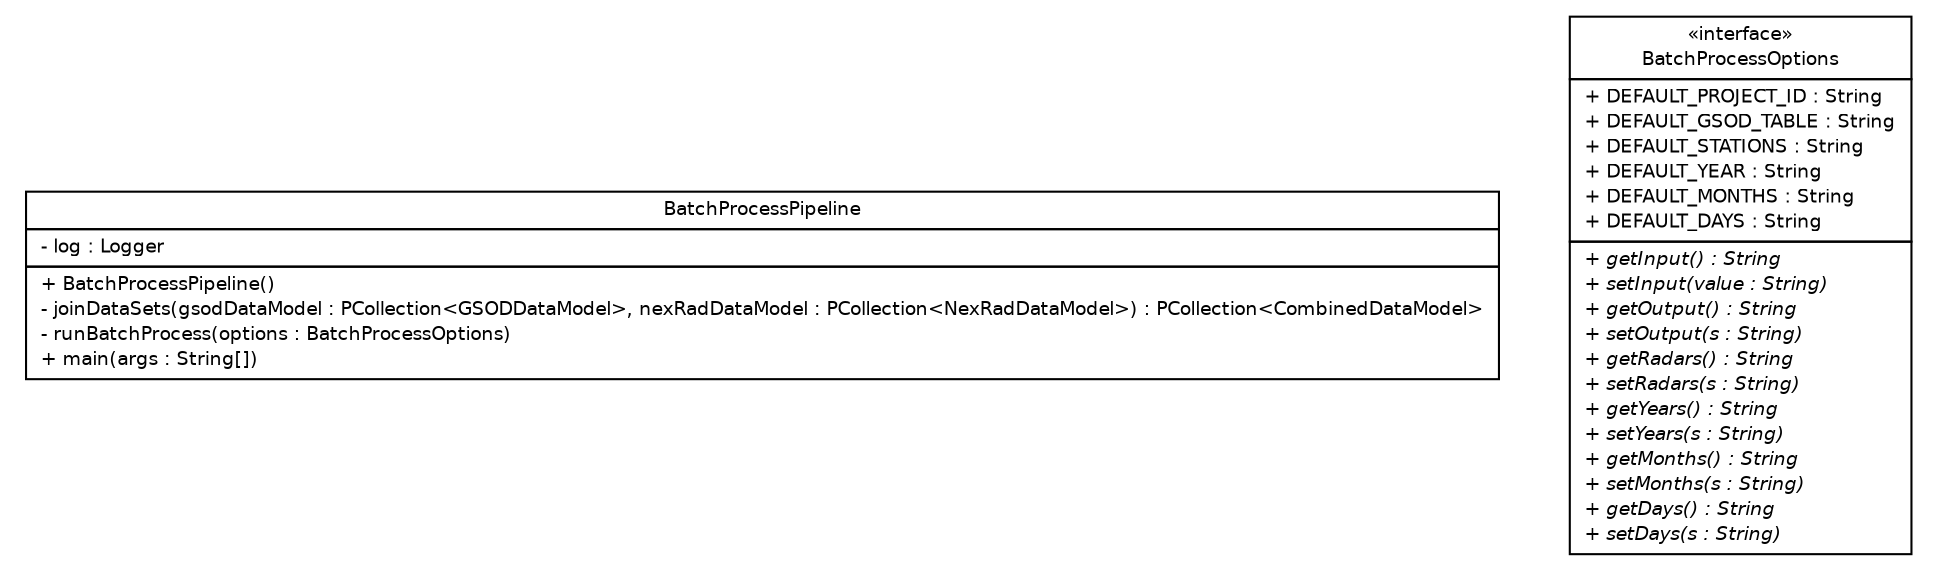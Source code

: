 #!/usr/local/bin/dot
#
# Class diagram 
# Generated by UMLGraph version R5_6-24-gf6e263 (http://www.umlgraph.org/)
#

digraph G {
	edge [fontname="Helvetica",fontsize=10,labelfontname="Helvetica",labelfontsize=10];
	node [fontname="Helvetica",fontsize=10,shape=plaintext];
	nodesep=0.25;
	ranksep=0.5;
	// com.ohair.stephen.edp.BatchProcessPipeline
	c24 [label=<<table title="com.ohair.stephen.edp.BatchProcessPipeline" border="0" cellborder="1" cellspacing="0" cellpadding="2" port="p" href="./BatchProcessPipeline.html">
		<tr><td><table border="0" cellspacing="0" cellpadding="1">
<tr><td align="center" balign="center"> BatchProcessPipeline </td></tr>
		</table></td></tr>
		<tr><td><table border="0" cellspacing="0" cellpadding="1">
<tr><td align="left" balign="left"> - log : Logger </td></tr>
		</table></td></tr>
		<tr><td><table border="0" cellspacing="0" cellpadding="1">
<tr><td align="left" balign="left"> + BatchProcessPipeline() </td></tr>
<tr><td align="left" balign="left"> - joinDataSets(gsodDataModel : PCollection&lt;GSODDataModel&gt;, nexRadDataModel : PCollection&lt;NexRadDataModel&gt;) : PCollection&lt;CombinedDataModel&gt; </td></tr>
<tr><td align="left" balign="left"> - runBatchProcess(options : BatchProcessOptions) </td></tr>
<tr><td align="left" balign="left"> + main(args : String[]) </td></tr>
		</table></td></tr>
		</table>>, URL="./BatchProcessPipeline.html", fontname="Helvetica", fontcolor="black", fontsize=9.0];
	// com.ohair.stephen.edp.BatchProcessOptions
	c25 [label=<<table title="com.ohair.stephen.edp.BatchProcessOptions" border="0" cellborder="1" cellspacing="0" cellpadding="2" port="p" href="./BatchProcessOptions.html">
		<tr><td><table border="0" cellspacing="0" cellpadding="1">
<tr><td align="center" balign="center"> &#171;interface&#187; </td></tr>
<tr><td align="center" balign="center"> BatchProcessOptions </td></tr>
		</table></td></tr>
		<tr><td><table border="0" cellspacing="0" cellpadding="1">
<tr><td align="left" balign="left"> + DEFAULT_PROJECT_ID : String </td></tr>
<tr><td align="left" balign="left"> + DEFAULT_GSOD_TABLE : String </td></tr>
<tr><td align="left" balign="left"> + DEFAULT_STATIONS : String </td></tr>
<tr><td align="left" balign="left"> + DEFAULT_YEAR : String </td></tr>
<tr><td align="left" balign="left"> + DEFAULT_MONTHS : String </td></tr>
<tr><td align="left" balign="left"> + DEFAULT_DAYS : String </td></tr>
		</table></td></tr>
		<tr><td><table border="0" cellspacing="0" cellpadding="1">
<tr><td align="left" balign="left"><font face="Helvetica-Oblique" point-size="9.0"> + getInput() : String </font></td></tr>
<tr><td align="left" balign="left"><font face="Helvetica-Oblique" point-size="9.0"> + setInput(value : String) </font></td></tr>
<tr><td align="left" balign="left"><font face="Helvetica-Oblique" point-size="9.0"> + getOutput() : String </font></td></tr>
<tr><td align="left" balign="left"><font face="Helvetica-Oblique" point-size="9.0"> + setOutput(s : String) </font></td></tr>
<tr><td align="left" balign="left"><font face="Helvetica-Oblique" point-size="9.0"> + getRadars() : String </font></td></tr>
<tr><td align="left" balign="left"><font face="Helvetica-Oblique" point-size="9.0"> + setRadars(s : String) </font></td></tr>
<tr><td align="left" balign="left"><font face="Helvetica-Oblique" point-size="9.0"> + getYears() : String </font></td></tr>
<tr><td align="left" balign="left"><font face="Helvetica-Oblique" point-size="9.0"> + setYears(s : String) </font></td></tr>
<tr><td align="left" balign="left"><font face="Helvetica-Oblique" point-size="9.0"> + getMonths() : String </font></td></tr>
<tr><td align="left" balign="left"><font face="Helvetica-Oblique" point-size="9.0"> + setMonths(s : String) </font></td></tr>
<tr><td align="left" balign="left"><font face="Helvetica-Oblique" point-size="9.0"> + getDays() : String </font></td></tr>
<tr><td align="left" balign="left"><font face="Helvetica-Oblique" point-size="9.0"> + setDays(s : String) </font></td></tr>
		</table></td></tr>
		</table>>, URL="./BatchProcessOptions.html", fontname="Helvetica", fontcolor="black", fontsize=9.0];
}

